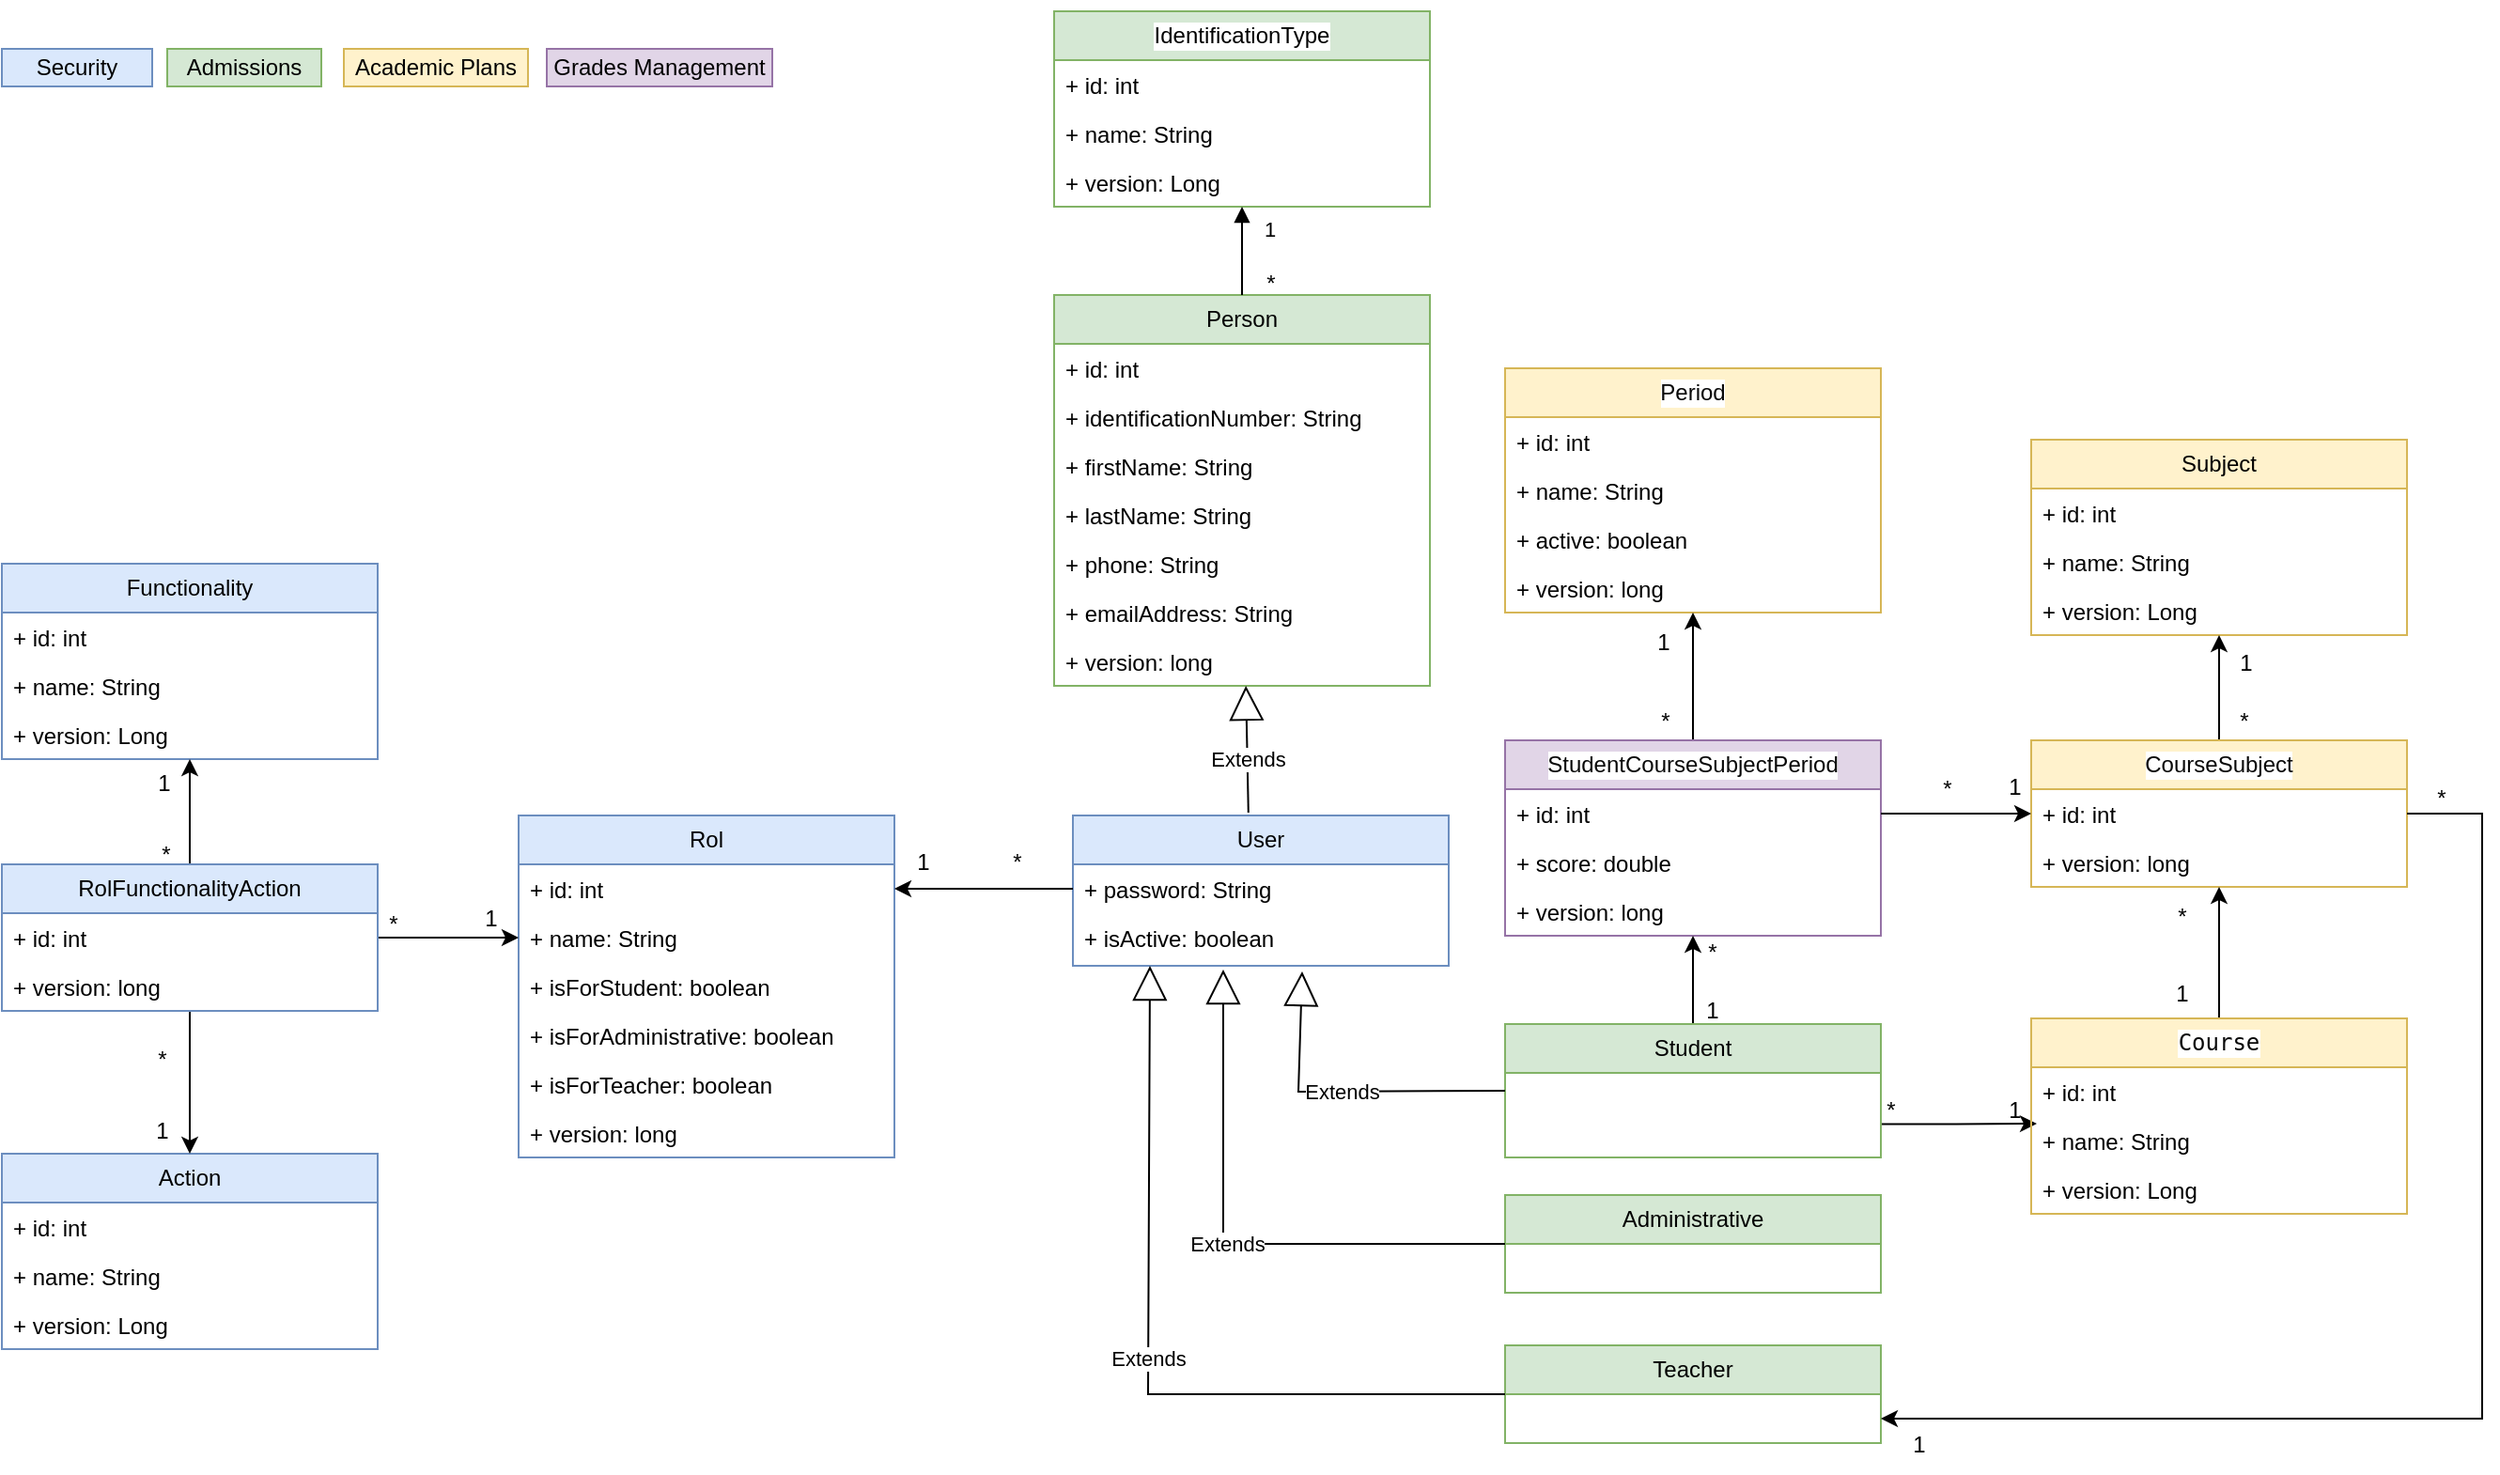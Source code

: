 <mxfile version="22.1.21" type="device">
  <diagram id="sLTHCdsaOEJ2c1KA9FNG" name="Data Model">
    <mxGraphModel dx="1434" dy="738" grid="1" gridSize="10" guides="1" tooltips="1" connect="1" arrows="1" fold="1" page="1" pageScale="1" pageWidth="700" pageHeight="900" math="0" shadow="0">
      <root>
        <mxCell id="0" />
        <mxCell id="1" parent="0" />
        <mxCell id="YlQar044mDQjMCITp4Dw-1" value="&lt;div style=&quot;background-color: rgb(255, 255, 255);&quot;&gt;&lt;pre style=&quot;&quot;&gt;&lt;font style=&quot;&quot; face=&quot;Helvetica&quot;&gt;IdentificationType&lt;/font&gt;&lt;/pre&gt;&lt;/div&gt;" style="swimlane;fontStyle=0;childLayout=stackLayout;horizontal=1;startSize=26;fillColor=#d5e8d4;horizontalStack=0;resizeParent=1;resizeParentMax=0;resizeLast=0;collapsible=1;marginBottom=0;whiteSpace=wrap;html=1;strokeColor=#82b366;" parent="1" vertex="1">
          <mxGeometry x="580" y="20" width="200" height="104" as="geometry" />
        </mxCell>
        <mxCell id="YlQar044mDQjMCITp4Dw-2" value="+ id: int" style="text;strokeColor=none;fillColor=none;align=left;verticalAlign=top;spacingLeft=4;spacingRight=4;overflow=hidden;rotatable=0;points=[[0,0.5],[1,0.5]];portConstraint=eastwest;whiteSpace=wrap;html=1;" parent="YlQar044mDQjMCITp4Dw-1" vertex="1">
          <mxGeometry y="26" width="200" height="26" as="geometry" />
        </mxCell>
        <mxCell id="YlQar044mDQjMCITp4Dw-3" value="+ name: String" style="text;strokeColor=none;fillColor=none;align=left;verticalAlign=top;spacingLeft=4;spacingRight=4;overflow=hidden;rotatable=0;points=[[0,0.5],[1,0.5]];portConstraint=eastwest;whiteSpace=wrap;html=1;" parent="YlQar044mDQjMCITp4Dw-1" vertex="1">
          <mxGeometry y="52" width="200" height="26" as="geometry" />
        </mxCell>
        <mxCell id="BRbcpKfBIHrxR0qWEYk--1" value="+ version: Long" style="text;strokeColor=none;fillColor=none;align=left;verticalAlign=top;spacingLeft=4;spacingRight=4;overflow=hidden;rotatable=0;points=[[0,0.5],[1,0.5]];portConstraint=eastwest;whiteSpace=wrap;html=1;" parent="YlQar044mDQjMCITp4Dw-1" vertex="1">
          <mxGeometry y="78" width="200" height="26" as="geometry" />
        </mxCell>
        <mxCell id="YlQar044mDQjMCITp4Dw-5" value="&lt;div style=&quot;background-color: rgb(255, 255, 255); color: rgb(8, 8, 8);&quot;&gt;&lt;pre style=&quot;&quot;&gt;&lt;font face=&quot;Helvetica&quot;&gt;Period&lt;/font&gt;&lt;/pre&gt;&lt;/div&gt;" style="swimlane;fontStyle=0;childLayout=stackLayout;horizontal=1;startSize=26;fillColor=#fff2cc;horizontalStack=0;resizeParent=1;resizeParentMax=0;resizeLast=0;collapsible=1;marginBottom=0;whiteSpace=wrap;html=1;strokeColor=#d6b656;" parent="1" vertex="1">
          <mxGeometry x="820" y="210" width="200" height="130" as="geometry" />
        </mxCell>
        <mxCell id="YlQar044mDQjMCITp4Dw-6" value="+ id: int" style="text;strokeColor=none;fillColor=none;align=left;verticalAlign=top;spacingLeft=4;spacingRight=4;overflow=hidden;rotatable=0;points=[[0,0.5],[1,0.5]];portConstraint=eastwest;whiteSpace=wrap;html=1;" parent="YlQar044mDQjMCITp4Dw-5" vertex="1">
          <mxGeometry y="26" width="200" height="26" as="geometry" />
        </mxCell>
        <mxCell id="YlQar044mDQjMCITp4Dw-7" value="+ name: String" style="text;strokeColor=none;fillColor=none;align=left;verticalAlign=top;spacingLeft=4;spacingRight=4;overflow=hidden;rotatable=0;points=[[0,0.5],[1,0.5]];portConstraint=eastwest;whiteSpace=wrap;html=1;" parent="YlQar044mDQjMCITp4Dw-5" vertex="1">
          <mxGeometry y="52" width="200" height="26" as="geometry" />
        </mxCell>
        <mxCell id="O8F08g4mZahbJq8cuOAt-3" value="+ active: boolean" style="text;strokeColor=none;fillColor=none;align=left;verticalAlign=top;spacingLeft=4;spacingRight=4;overflow=hidden;rotatable=0;points=[[0,0.5],[1,0.5]];portConstraint=eastwest;whiteSpace=wrap;html=1;" parent="YlQar044mDQjMCITp4Dw-5" vertex="1">
          <mxGeometry y="78" width="200" height="26" as="geometry" />
        </mxCell>
        <mxCell id="BRbcpKfBIHrxR0qWEYk--5" value="+ version: long" style="text;strokeColor=none;fillColor=none;align=left;verticalAlign=top;spacingLeft=4;spacingRight=4;overflow=hidden;rotatable=0;points=[[0,0.5],[1,0.5]];portConstraint=eastwest;whiteSpace=wrap;html=1;" parent="YlQar044mDQjMCITp4Dw-5" vertex="1">
          <mxGeometry y="104" width="200" height="26" as="geometry" />
        </mxCell>
        <mxCell id="YlQar044mDQjMCITp4Dw-13" value="Subject" style="swimlane;fontStyle=0;childLayout=stackLayout;horizontal=1;startSize=26;fillColor=#fff2cc;horizontalStack=0;resizeParent=1;resizeParentMax=0;resizeLast=0;collapsible=1;marginBottom=0;whiteSpace=wrap;html=1;strokeColor=#d6b656;" parent="1" vertex="1">
          <mxGeometry x="1100" y="248" width="200" height="104" as="geometry" />
        </mxCell>
        <mxCell id="YlQar044mDQjMCITp4Dw-14" value="+ id: int" style="text;strokeColor=none;fillColor=none;align=left;verticalAlign=top;spacingLeft=4;spacingRight=4;overflow=hidden;rotatable=0;points=[[0,0.5],[1,0.5]];portConstraint=eastwest;whiteSpace=wrap;html=1;" parent="YlQar044mDQjMCITp4Dw-13" vertex="1">
          <mxGeometry y="26" width="200" height="26" as="geometry" />
        </mxCell>
        <mxCell id="BRbcpKfBIHrxR0qWEYk--7" value="+ name: String" style="text;strokeColor=none;fillColor=none;align=left;verticalAlign=top;spacingLeft=4;spacingRight=4;overflow=hidden;rotatable=0;points=[[0,0.5],[1,0.5]];portConstraint=eastwest;whiteSpace=wrap;html=1;" parent="YlQar044mDQjMCITp4Dw-13" vertex="1">
          <mxGeometry y="52" width="200" height="26" as="geometry" />
        </mxCell>
        <mxCell id="YlQar044mDQjMCITp4Dw-15" value="+ version: Long" style="text;strokeColor=none;fillColor=none;align=left;verticalAlign=top;spacingLeft=4;spacingRight=4;overflow=hidden;rotatable=0;points=[[0,0.5],[1,0.5]];portConstraint=eastwest;whiteSpace=wrap;html=1;" parent="YlQar044mDQjMCITp4Dw-13" vertex="1">
          <mxGeometry y="78" width="200" height="26" as="geometry" />
        </mxCell>
        <mxCell id="JfMpCW4KjyTHCf6_Akt_-65" style="edgeStyle=orthogonalEdgeStyle;rounded=0;orthogonalLoop=1;jettySize=auto;html=1;entryX=0.5;entryY=1;entryDx=0;entryDy=0;entryPerimeter=0;" parent="1" source="YlQar044mDQjMCITp4Dw-24" target="YlQar044mDQjMCITp4Dw-15" edge="1">
          <mxGeometry relative="1" as="geometry" />
        </mxCell>
        <mxCell id="YlQar044mDQjMCITp4Dw-24" value="&lt;div style=&quot;background-color: rgb(255, 255, 255); color: rgb(8, 8, 8);&quot;&gt;&lt;pre style=&quot;&quot;&gt;&lt;font face=&quot;Helvetica&quot;&gt;CourseSubject&lt;/font&gt;&lt;/pre&gt;&lt;/div&gt;" style="swimlane;fontStyle=0;childLayout=stackLayout;horizontal=1;startSize=26;fillColor=#fff2cc;horizontalStack=0;resizeParent=1;resizeParentMax=0;resizeLast=0;collapsible=1;marginBottom=0;whiteSpace=wrap;html=1;strokeColor=#d6b656;" parent="1" vertex="1">
          <mxGeometry x="1100" y="408" width="200" height="78" as="geometry" />
        </mxCell>
        <mxCell id="YlQar044mDQjMCITp4Dw-25" value="+ id: int" style="text;strokeColor=none;fillColor=none;align=left;verticalAlign=top;spacingLeft=4;spacingRight=4;overflow=hidden;rotatable=0;points=[[0,0.5],[1,0.5]];portConstraint=eastwest;whiteSpace=wrap;html=1;" parent="YlQar044mDQjMCITp4Dw-24" vertex="1">
          <mxGeometry y="26" width="200" height="26" as="geometry" />
        </mxCell>
        <mxCell id="BRbcpKfBIHrxR0qWEYk--9" value="+ version: long" style="text;strokeColor=none;fillColor=none;align=left;verticalAlign=top;spacingLeft=4;spacingRight=4;overflow=hidden;rotatable=0;points=[[0,0.5],[1,0.5]];portConstraint=eastwest;whiteSpace=wrap;html=1;" parent="YlQar044mDQjMCITp4Dw-24" vertex="1">
          <mxGeometry y="52" width="200" height="26" as="geometry" />
        </mxCell>
        <mxCell id="O8F08g4mZahbJq8cuOAt-5" style="edgeStyle=orthogonalEdgeStyle;rounded=0;orthogonalLoop=1;jettySize=auto;html=1;" parent="1" source="YlQar044mDQjMCITp4Dw-32" target="YlQar044mDQjMCITp4Dw-5" edge="1">
          <mxGeometry relative="1" as="geometry">
            <mxPoint x="920" y="360" as="targetPoint" />
          </mxGeometry>
        </mxCell>
        <mxCell id="YlQar044mDQjMCITp4Dw-32" value="&lt;div style=&quot;background-color: rgb(255, 255, 255); color: rgb(8, 8, 8);&quot;&gt;&lt;pre style=&quot;&quot;&gt;&lt;span style=&quot;white-space: normal;&quot;&gt;&lt;font face=&quot;Helvetica&quot;&gt;StudentCourseSubjectPeriod&lt;/font&gt;&lt;/span&gt;&lt;font face=&quot;JetBrains Mono, monospace&quot;&gt;&lt;br&gt;&lt;/font&gt;&lt;/pre&gt;&lt;/div&gt;" style="swimlane;fontStyle=0;childLayout=stackLayout;horizontal=1;startSize=26;fillColor=#e1d5e7;horizontalStack=0;resizeParent=1;resizeParentMax=0;resizeLast=0;collapsible=1;marginBottom=0;whiteSpace=wrap;html=1;strokeColor=#9673a6;" parent="1" vertex="1">
          <mxGeometry x="820" y="408" width="200" height="104" as="geometry" />
        </mxCell>
        <mxCell id="YlQar044mDQjMCITp4Dw-33" value="+ id: int" style="text;strokeColor=none;fillColor=none;align=left;verticalAlign=top;spacingLeft=4;spacingRight=4;overflow=hidden;rotatable=0;points=[[0,0.5],[1,0.5]];portConstraint=eastwest;whiteSpace=wrap;html=1;" parent="YlQar044mDQjMCITp4Dw-32" vertex="1">
          <mxGeometry y="26" width="200" height="26" as="geometry" />
        </mxCell>
        <mxCell id="YlQar044mDQjMCITp4Dw-34" value="+ score: double" style="text;strokeColor=none;fillColor=none;align=left;verticalAlign=top;spacingLeft=4;spacingRight=4;overflow=hidden;rotatable=0;points=[[0,0.5],[1,0.5]];portConstraint=eastwest;whiteSpace=wrap;html=1;" parent="YlQar044mDQjMCITp4Dw-32" vertex="1">
          <mxGeometry y="52" width="200" height="26" as="geometry" />
        </mxCell>
        <mxCell id="BRbcpKfBIHrxR0qWEYk--10" value="+ version: long" style="text;strokeColor=none;fillColor=none;align=left;verticalAlign=top;spacingLeft=4;spacingRight=4;overflow=hidden;rotatable=0;points=[[0,0.5],[1,0.5]];portConstraint=eastwest;whiteSpace=wrap;html=1;" parent="YlQar044mDQjMCITp4Dw-32" vertex="1">
          <mxGeometry y="78" width="200" height="26" as="geometry" />
        </mxCell>
        <mxCell id="kLuU9TrqzZ9ClX0n5IkQ-1" value="Person" style="swimlane;fontStyle=0;childLayout=stackLayout;horizontal=1;startSize=26;fillColor=#d5e8d4;horizontalStack=0;resizeParent=1;resizeParentMax=0;resizeLast=0;collapsible=1;marginBottom=0;whiteSpace=wrap;html=1;strokeColor=#82b366;" parent="1" vertex="1">
          <mxGeometry x="580" y="171" width="200" height="208" as="geometry" />
        </mxCell>
        <mxCell id="kLuU9TrqzZ9ClX0n5IkQ-2" value="+ id: int" style="text;strokeColor=none;fillColor=none;align=left;verticalAlign=top;spacingLeft=4;spacingRight=4;overflow=hidden;rotatable=0;points=[[0,0.5],[1,0.5]];portConstraint=eastwest;whiteSpace=wrap;html=1;" parent="kLuU9TrqzZ9ClX0n5IkQ-1" vertex="1">
          <mxGeometry y="26" width="200" height="26" as="geometry" />
        </mxCell>
        <mxCell id="kLuU9TrqzZ9ClX0n5IkQ-3" value="+&amp;nbsp;identificationNumber: String" style="text;strokeColor=none;fillColor=none;align=left;verticalAlign=top;spacingLeft=4;spacingRight=4;overflow=hidden;rotatable=0;points=[[0,0.5],[1,0.5]];portConstraint=eastwest;whiteSpace=wrap;html=1;" parent="kLuU9TrqzZ9ClX0n5IkQ-1" vertex="1">
          <mxGeometry y="52" width="200" height="26" as="geometry" />
        </mxCell>
        <mxCell id="kLuU9TrqzZ9ClX0n5IkQ-4" value="+&amp;nbsp;firstName: String" style="text;strokeColor=none;fillColor=none;align=left;verticalAlign=top;spacingLeft=4;spacingRight=4;overflow=hidden;rotatable=0;points=[[0,0.5],[1,0.5]];portConstraint=eastwest;whiteSpace=wrap;html=1;" parent="kLuU9TrqzZ9ClX0n5IkQ-1" vertex="1">
          <mxGeometry y="78" width="200" height="26" as="geometry" />
        </mxCell>
        <mxCell id="JfMpCW4KjyTHCf6_Akt_-1" value="+&amp;nbsp;lastName: String" style="text;strokeColor=none;fillColor=none;align=left;verticalAlign=top;spacingLeft=4;spacingRight=4;overflow=hidden;rotatable=0;points=[[0,0.5],[1,0.5]];portConstraint=eastwest;whiteSpace=wrap;html=1;" parent="kLuU9TrqzZ9ClX0n5IkQ-1" vertex="1">
          <mxGeometry y="104" width="200" height="26" as="geometry" />
        </mxCell>
        <mxCell id="JfMpCW4KjyTHCf6_Akt_-2" value="+&amp;nbsp;phone: String" style="text;strokeColor=none;fillColor=none;align=left;verticalAlign=top;spacingLeft=4;spacingRight=4;overflow=hidden;rotatable=0;points=[[0,0.5],[1,0.5]];portConstraint=eastwest;whiteSpace=wrap;html=1;" parent="kLuU9TrqzZ9ClX0n5IkQ-1" vertex="1">
          <mxGeometry y="130" width="200" height="26" as="geometry" />
        </mxCell>
        <mxCell id="BRbcpKfBIHrxR0qWEYk--3" value="+&amp;nbsp;emailAddress: String" style="text;strokeColor=none;fillColor=none;align=left;verticalAlign=top;spacingLeft=4;spacingRight=4;overflow=hidden;rotatable=0;points=[[0,0.5],[1,0.5]];portConstraint=eastwest;whiteSpace=wrap;html=1;" parent="kLuU9TrqzZ9ClX0n5IkQ-1" vertex="1">
          <mxGeometry y="156" width="200" height="26" as="geometry" />
        </mxCell>
        <mxCell id="JfMpCW4KjyTHCf6_Akt_-3" value="+&amp;nbsp;version: long" style="text;strokeColor=none;fillColor=none;align=left;verticalAlign=top;spacingLeft=4;spacingRight=4;overflow=hidden;rotatable=0;points=[[0,0.5],[1,0.5]];portConstraint=eastwest;whiteSpace=wrap;html=1;" parent="kLuU9TrqzZ9ClX0n5IkQ-1" vertex="1">
          <mxGeometry y="182" width="200" height="26" as="geometry" />
        </mxCell>
        <mxCell id="JfMpCW4KjyTHCf6_Akt_-7" value="User" style="swimlane;fontStyle=0;childLayout=stackLayout;horizontal=1;startSize=26;fillColor=#dae8fc;horizontalStack=0;resizeParent=1;resizeParentMax=0;resizeLast=0;collapsible=1;marginBottom=0;whiteSpace=wrap;html=1;strokeColor=#6c8ebf;" parent="1" vertex="1">
          <mxGeometry x="590" y="448" width="200" height="80" as="geometry" />
        </mxCell>
        <mxCell id="JfMpCW4KjyTHCf6_Akt_-8" value="+ password: String" style="text;strokeColor=none;fillColor=none;align=left;verticalAlign=top;spacingLeft=4;spacingRight=4;overflow=hidden;rotatable=0;points=[[0,0.5],[1,0.5]];portConstraint=eastwest;whiteSpace=wrap;html=1;" parent="JfMpCW4KjyTHCf6_Akt_-7" vertex="1">
          <mxGeometry y="26" width="200" height="26" as="geometry" />
        </mxCell>
        <mxCell id="JfMpCW4KjyTHCf6_Akt_-9" value="+ isActive: boolean" style="text;strokeColor=none;fillColor=none;align=left;verticalAlign=top;spacingLeft=4;spacingRight=4;overflow=hidden;rotatable=0;points=[[0,0.5],[1,0.5]];portConstraint=eastwest;whiteSpace=wrap;html=1;" parent="JfMpCW4KjyTHCf6_Akt_-7" vertex="1">
          <mxGeometry y="52" width="200" height="28" as="geometry" />
        </mxCell>
        <mxCell id="JfMpCW4KjyTHCf6_Akt_-12" value="Extends" style="endArrow=block;endSize=16;endFill=0;html=1;rounded=0;exitX=0.467;exitY=-0.019;exitDx=0;exitDy=0;exitPerimeter=0;" parent="1" source="JfMpCW4KjyTHCf6_Akt_-7" target="kLuU9TrqzZ9ClX0n5IkQ-1" edge="1">
          <mxGeometry x="-0.164" width="160" relative="1" as="geometry">
            <mxPoint x="540" y="422" as="sourcePoint" />
            <mxPoint x="673" y="390" as="targetPoint" />
            <mxPoint as="offset" />
          </mxGeometry>
        </mxCell>
        <mxCell id="JfMpCW4KjyTHCf6_Akt_-17" value="" style="endArrow=block;endFill=1;html=1;edgeStyle=orthogonalEdgeStyle;align=left;verticalAlign=top;rounded=0;strokeColor=default;fixDash=0;editable=1;movable=1;resizable=1;rotatable=1;deletable=1;locked=0;connectable=1;bendable=0;exitX=0.5;exitY=0;exitDx=0;exitDy=0;" parent="1" source="kLuU9TrqzZ9ClX0n5IkQ-1" target="YlQar044mDQjMCITp4Dw-1" edge="1">
          <mxGeometry x="0.247" relative="1" as="geometry">
            <mxPoint x="620" y="156.5" as="sourcePoint" />
            <mxPoint x="650" y="150" as="targetPoint" />
            <Array as="points" />
            <mxPoint as="offset" />
          </mxGeometry>
        </mxCell>
        <mxCell id="JfMpCW4KjyTHCf6_Akt_-18" value="1" style="edgeLabel;resizable=0;html=1;align=left;verticalAlign=bottom;" parent="JfMpCW4KjyTHCf6_Akt_-17" connectable="0" vertex="1">
          <mxGeometry x="-1" relative="1" as="geometry">
            <mxPoint x="10" y="-27" as="offset" />
          </mxGeometry>
        </mxCell>
        <mxCell id="JfMpCW4KjyTHCf6_Akt_-21" value="*" style="text;html=1;align=center;verticalAlign=middle;resizable=0;points=[];autosize=1;strokeColor=none;fillColor=none;" parent="1" vertex="1">
          <mxGeometry x="680" y="150" width="30" height="30" as="geometry" />
        </mxCell>
        <mxCell id="JfMpCW4KjyTHCf6_Akt_-47" style="edgeStyle=orthogonalEdgeStyle;rounded=0;orthogonalLoop=1;jettySize=auto;html=1;" parent="1" source="JfMpCW4KjyTHCf6_Akt_-22" target="YlQar044mDQjMCITp4Dw-32" edge="1">
          <mxGeometry relative="1" as="geometry">
            <Array as="points" />
            <mxPoint x="911" y="530" as="targetPoint" />
          </mxGeometry>
        </mxCell>
        <mxCell id="JfMpCW4KjyTHCf6_Akt_-53" style="edgeStyle=orthogonalEdgeStyle;rounded=0;orthogonalLoop=1;jettySize=auto;html=1;exitX=1;exitY=0.75;exitDx=0;exitDy=0;entryX=0.015;entryY=0.154;entryDx=0;entryDy=0;entryPerimeter=0;" parent="1" source="JfMpCW4KjyTHCf6_Akt_-22" target="YlQar044mDQjMCITp4Dw-11" edge="1">
          <mxGeometry relative="1" as="geometry" />
        </mxCell>
        <mxCell id="JfMpCW4KjyTHCf6_Akt_-22" value="Student" style="swimlane;fontStyle=0;childLayout=stackLayout;horizontal=1;startSize=26;fillColor=#d5e8d4;horizontalStack=0;resizeParent=1;resizeParentMax=0;resizeLast=0;collapsible=1;marginBottom=0;whiteSpace=wrap;html=1;strokeColor=#82b366;" parent="1" vertex="1">
          <mxGeometry x="820" y="559" width="200" height="71" as="geometry" />
        </mxCell>
        <mxCell id="JfMpCW4KjyTHCf6_Akt_-26" value="Administrative" style="swimlane;fontStyle=0;childLayout=stackLayout;horizontal=1;startSize=26;fillColor=#d5e8d4;horizontalStack=0;resizeParent=1;resizeParentMax=0;resizeLast=0;collapsible=1;marginBottom=0;whiteSpace=wrap;html=1;strokeColor=#82b366;" parent="1" vertex="1">
          <mxGeometry x="820" y="650" width="200" height="52" as="geometry" />
        </mxCell>
        <mxCell id="JfMpCW4KjyTHCf6_Akt_-31" value="Teacher" style="swimlane;fontStyle=0;childLayout=stackLayout;horizontal=1;startSize=26;fillColor=#d5e8d4;horizontalStack=0;resizeParent=1;resizeParentMax=0;resizeLast=0;collapsible=1;marginBottom=0;whiteSpace=wrap;html=1;strokeColor=#82b366;" parent="1" vertex="1">
          <mxGeometry x="820" y="730" width="200" height="52" as="geometry" />
        </mxCell>
        <mxCell id="JfMpCW4KjyTHCf6_Akt_-35" value="Extends" style="endArrow=block;endSize=16;endFill=0;html=1;rounded=0;entryX=0.205;entryY=1;entryDx=0;entryDy=0;entryPerimeter=0;exitX=0;exitY=0.5;exitDx=0;exitDy=0;" parent="1" source="JfMpCW4KjyTHCf6_Akt_-31" target="JfMpCW4KjyTHCf6_Akt_-9" edge="1">
          <mxGeometry width="160" relative="1" as="geometry">
            <mxPoint x="590" y="675.5" as="sourcePoint" />
            <mxPoint x="750" y="675.5" as="targetPoint" />
            <Array as="points">
              <mxPoint x="630" y="756" />
            </Array>
          </mxGeometry>
        </mxCell>
        <mxCell id="JfMpCW4KjyTHCf6_Akt_-40" value="Extends" style="endArrow=block;endSize=16;endFill=0;html=1;rounded=0;entryX=0.4;entryY=1.071;entryDx=0;entryDy=0;entryPerimeter=0;exitX=0;exitY=0.5;exitDx=0;exitDy=0;" parent="1" source="JfMpCW4KjyTHCf6_Akt_-26" target="JfMpCW4KjyTHCf6_Akt_-9" edge="1">
          <mxGeometry width="160" relative="1" as="geometry">
            <mxPoint x="520" y="595" as="sourcePoint" />
            <mxPoint x="680" y="595" as="targetPoint" />
            <Array as="points">
              <mxPoint x="670" y="676" />
            </Array>
          </mxGeometry>
        </mxCell>
        <mxCell id="JfMpCW4KjyTHCf6_Akt_-41" value="Extends" style="endArrow=block;endSize=16;endFill=0;html=1;rounded=0;entryX=0.61;entryY=1.107;entryDx=0;entryDy=0;entryPerimeter=0;exitX=0;exitY=0.5;exitDx=0;exitDy=0;" parent="1" source="JfMpCW4KjyTHCf6_Akt_-22" target="JfMpCW4KjyTHCf6_Akt_-9" edge="1">
          <mxGeometry width="160" relative="1" as="geometry">
            <mxPoint x="570" y="580" as="sourcePoint" />
            <mxPoint x="730" y="580" as="targetPoint" />
            <Array as="points">
              <mxPoint x="710" y="595" />
            </Array>
          </mxGeometry>
        </mxCell>
        <mxCell id="JfMpCW4KjyTHCf6_Akt_-54" style="edgeStyle=orthogonalEdgeStyle;rounded=0;orthogonalLoop=1;jettySize=auto;html=1;" parent="1" source="YlQar044mDQjMCITp4Dw-9" target="YlQar044mDQjMCITp4Dw-24" edge="1">
          <mxGeometry relative="1" as="geometry">
            <mxPoint x="1200" y="490" as="targetPoint" />
          </mxGeometry>
        </mxCell>
        <mxCell id="YlQar044mDQjMCITp4Dw-9" value="&lt;div style=&quot;background-color:#ffffff;color:#080808;font-family:&#39;JetBrains Mono&#39;,monospace;font-size:9,8pt;&quot;&gt;&lt;pre&gt;Course&lt;/pre&gt;&lt;/div&gt;" style="swimlane;fontStyle=0;childLayout=stackLayout;horizontal=1;startSize=26;fillColor=#fff2cc;horizontalStack=0;resizeParent=1;resizeParentMax=0;resizeLast=0;collapsible=1;marginBottom=0;whiteSpace=wrap;html=1;strokeColor=#d6b656;" parent="1" vertex="1">
          <mxGeometry x="1100" y="556" width="200" height="104" as="geometry" />
        </mxCell>
        <mxCell id="YlQar044mDQjMCITp4Dw-10" value="+ id: int" style="text;strokeColor=none;fillColor=none;align=left;verticalAlign=top;spacingLeft=4;spacingRight=4;overflow=hidden;rotatable=0;points=[[0,0.5],[1,0.5]];portConstraint=eastwest;whiteSpace=wrap;html=1;" parent="YlQar044mDQjMCITp4Dw-9" vertex="1">
          <mxGeometry y="26" width="200" height="26" as="geometry" />
        </mxCell>
        <mxCell id="YlQar044mDQjMCITp4Dw-11" value="+ name: String" style="text;strokeColor=none;fillColor=none;align=left;verticalAlign=top;spacingLeft=4;spacingRight=4;overflow=hidden;rotatable=0;points=[[0,0.5],[1,0.5]];portConstraint=eastwest;whiteSpace=wrap;html=1;" parent="YlQar044mDQjMCITp4Dw-9" vertex="1">
          <mxGeometry y="52" width="200" height="26" as="geometry" />
        </mxCell>
        <mxCell id="BRbcpKfBIHrxR0qWEYk--8" value="+ version: Long" style="text;strokeColor=none;fillColor=none;align=left;verticalAlign=top;spacingLeft=4;spacingRight=4;overflow=hidden;rotatable=0;points=[[0,0.5],[1,0.5]];portConstraint=eastwest;whiteSpace=wrap;html=1;" parent="YlQar044mDQjMCITp4Dw-9" vertex="1">
          <mxGeometry y="78" width="200" height="26" as="geometry" />
        </mxCell>
        <mxCell id="JfMpCW4KjyTHCf6_Akt_-48" value="1" style="text;html=1;align=center;verticalAlign=middle;resizable=0;points=[];autosize=1;strokeColor=none;fillColor=none;" parent="1" vertex="1">
          <mxGeometry x="915" y="537" width="30" height="30" as="geometry" />
        </mxCell>
        <mxCell id="JfMpCW4KjyTHCf6_Akt_-49" value="*" style="text;html=1;align=center;verticalAlign=middle;resizable=0;points=[];autosize=1;strokeColor=none;fillColor=none;" parent="1" vertex="1">
          <mxGeometry x="915" y="506" width="30" height="30" as="geometry" />
        </mxCell>
        <mxCell id="JfMpCW4KjyTHCf6_Akt_-51" value="1" style="text;html=1;align=center;verticalAlign=middle;resizable=0;points=[];autosize=1;strokeColor=none;fillColor=none;" parent="1" vertex="1">
          <mxGeometry x="1076" y="590" width="30" height="30" as="geometry" />
        </mxCell>
        <mxCell id="JfMpCW4KjyTHCf6_Akt_-52" value="*" style="text;html=1;align=center;verticalAlign=middle;resizable=0;points=[];autosize=1;strokeColor=none;fillColor=none;" parent="1" vertex="1">
          <mxGeometry x="1010" y="590" width="30" height="30" as="geometry" />
        </mxCell>
        <mxCell id="JfMpCW4KjyTHCf6_Akt_-55" value="1" style="text;html=1;align=center;verticalAlign=middle;resizable=0;points=[];autosize=1;strokeColor=none;fillColor=none;" parent="1" vertex="1">
          <mxGeometry x="1165" y="528" width="30" height="30" as="geometry" />
        </mxCell>
        <mxCell id="JfMpCW4KjyTHCf6_Akt_-56" value="*" style="text;html=1;align=center;verticalAlign=middle;resizable=0;points=[];autosize=1;strokeColor=none;fillColor=none;" parent="1" vertex="1">
          <mxGeometry x="1165" y="487" width="30" height="30" as="geometry" />
        </mxCell>
        <mxCell id="JfMpCW4KjyTHCf6_Akt_-58" value="1" style="text;html=1;align=center;verticalAlign=middle;resizable=0;points=[];autosize=1;strokeColor=none;fillColor=none;" parent="1" vertex="1">
          <mxGeometry x="1076" y="418" width="30" height="30" as="geometry" />
        </mxCell>
        <mxCell id="JfMpCW4KjyTHCf6_Akt_-59" value="*" style="text;html=1;align=center;verticalAlign=middle;resizable=0;points=[];autosize=1;strokeColor=none;fillColor=none;" parent="1" vertex="1">
          <mxGeometry x="1040" y="419" width="30" height="30" as="geometry" />
        </mxCell>
        <mxCell id="JfMpCW4KjyTHCf6_Akt_-60" style="edgeStyle=orthogonalEdgeStyle;rounded=0;orthogonalLoop=1;jettySize=auto;html=1;entryX=0;entryY=0.5;entryDx=0;entryDy=0;" parent="1" source="YlQar044mDQjMCITp4Dw-33" target="YlQar044mDQjMCITp4Dw-25" edge="1">
          <mxGeometry relative="1" as="geometry" />
        </mxCell>
        <mxCell id="JfMpCW4KjyTHCf6_Akt_-63" value="*" style="text;html=1;align=center;verticalAlign=middle;resizable=0;points=[];autosize=1;strokeColor=none;fillColor=none;" parent="1" vertex="1">
          <mxGeometry x="890" y="383" width="30" height="30" as="geometry" />
        </mxCell>
        <mxCell id="JfMpCW4KjyTHCf6_Akt_-64" value="1" style="text;html=1;align=center;verticalAlign=middle;resizable=0;points=[];autosize=1;strokeColor=none;fillColor=none;" parent="1" vertex="1">
          <mxGeometry x="889" y="341" width="30" height="30" as="geometry" />
        </mxCell>
        <mxCell id="JfMpCW4KjyTHCf6_Akt_-67" value="*" style="text;html=1;align=center;verticalAlign=middle;resizable=0;points=[];autosize=1;strokeColor=none;fillColor=none;" parent="1" vertex="1">
          <mxGeometry x="1198" y="383" width="30" height="30" as="geometry" />
        </mxCell>
        <mxCell id="JfMpCW4KjyTHCf6_Akt_-68" value="1" style="text;html=1;align=center;verticalAlign=middle;resizable=0;points=[];autosize=1;strokeColor=none;fillColor=none;" parent="1" vertex="1">
          <mxGeometry x="1199" y="352" width="30" height="30" as="geometry" />
        </mxCell>
        <mxCell id="JfMpCW4KjyTHCf6_Akt_-71" style="edgeStyle=orthogonalEdgeStyle;rounded=0;orthogonalLoop=1;jettySize=auto;html=1;entryX=1;entryY=0.75;entryDx=0;entryDy=0;" parent="1" source="YlQar044mDQjMCITp4Dw-25" target="JfMpCW4KjyTHCf6_Akt_-31" edge="1">
          <mxGeometry relative="1" as="geometry">
            <Array as="points">
              <mxPoint x="1340" y="447" />
              <mxPoint x="1340" y="769" />
            </Array>
          </mxGeometry>
        </mxCell>
        <mxCell id="JfMpCW4KjyTHCf6_Akt_-72" value="1" style="text;html=1;align=center;verticalAlign=middle;resizable=0;points=[];autosize=1;strokeColor=none;fillColor=none;" parent="1" vertex="1">
          <mxGeometry x="1025" y="768" width="30" height="30" as="geometry" />
        </mxCell>
        <mxCell id="JfMpCW4KjyTHCf6_Akt_-73" value="*" style="text;html=1;align=center;verticalAlign=middle;resizable=0;points=[];autosize=1;strokeColor=none;fillColor=none;" parent="1" vertex="1">
          <mxGeometry x="1303" y="424" width="30" height="30" as="geometry" />
        </mxCell>
        <mxCell id="yxcPgT3aG5fwcR_bb0vE-1" value="Rol" style="swimlane;fontStyle=0;childLayout=stackLayout;horizontal=1;startSize=26;fillColor=#dae8fc;horizontalStack=0;resizeParent=1;resizeParentMax=0;resizeLast=0;collapsible=1;marginBottom=0;whiteSpace=wrap;html=1;strokeColor=#6c8ebf;" parent="1" vertex="1">
          <mxGeometry x="295" y="448" width="200" height="182" as="geometry" />
        </mxCell>
        <mxCell id="yxcPgT3aG5fwcR_bb0vE-2" value="+ id: int" style="text;strokeColor=none;fillColor=none;align=left;verticalAlign=top;spacingLeft=4;spacingRight=4;overflow=hidden;rotatable=0;points=[[0,0.5],[1,0.5]];portConstraint=eastwest;whiteSpace=wrap;html=1;" parent="yxcPgT3aG5fwcR_bb0vE-1" vertex="1">
          <mxGeometry y="26" width="200" height="26" as="geometry" />
        </mxCell>
        <mxCell id="yxcPgT3aG5fwcR_bb0vE-3" value="+ name: String" style="text;strokeColor=none;fillColor=none;align=left;verticalAlign=top;spacingLeft=4;spacingRight=4;overflow=hidden;rotatable=0;points=[[0,0.5],[1,0.5]];portConstraint=eastwest;whiteSpace=wrap;html=1;" parent="yxcPgT3aG5fwcR_bb0vE-1" vertex="1">
          <mxGeometry y="52" width="200" height="26" as="geometry" />
        </mxCell>
        <mxCell id="yxcPgT3aG5fwcR_bb0vE-34" value="+ isForStudent: boolean" style="text;strokeColor=none;fillColor=none;align=left;verticalAlign=top;spacingLeft=4;spacingRight=4;overflow=hidden;rotatable=0;points=[[0,0.5],[1,0.5]];portConstraint=eastwest;whiteSpace=wrap;html=1;" parent="yxcPgT3aG5fwcR_bb0vE-1" vertex="1">
          <mxGeometry y="78" width="200" height="26" as="geometry" />
        </mxCell>
        <mxCell id="yxcPgT3aG5fwcR_bb0vE-35" value="+ isForAdministrative: boolean" style="text;strokeColor=none;fillColor=none;align=left;verticalAlign=top;spacingLeft=4;spacingRight=4;overflow=hidden;rotatable=0;points=[[0,0.5],[1,0.5]];portConstraint=eastwest;whiteSpace=wrap;html=1;" parent="yxcPgT3aG5fwcR_bb0vE-1" vertex="1">
          <mxGeometry y="104" width="200" height="26" as="geometry" />
        </mxCell>
        <mxCell id="yxcPgT3aG5fwcR_bb0vE-36" value="+ isForTeacher: boolean" style="text;strokeColor=none;fillColor=none;align=left;verticalAlign=top;spacingLeft=4;spacingRight=4;overflow=hidden;rotatable=0;points=[[0,0.5],[1,0.5]];portConstraint=eastwest;whiteSpace=wrap;html=1;" parent="yxcPgT3aG5fwcR_bb0vE-1" vertex="1">
          <mxGeometry y="130" width="200" height="26" as="geometry" />
        </mxCell>
        <mxCell id="BRbcpKfBIHrxR0qWEYk--13" value="+ version: long" style="text;strokeColor=none;fillColor=none;align=left;verticalAlign=top;spacingLeft=4;spacingRight=4;overflow=hidden;rotatable=0;points=[[0,0.5],[1,0.5]];portConstraint=eastwest;whiteSpace=wrap;html=1;" parent="yxcPgT3aG5fwcR_bb0vE-1" vertex="1">
          <mxGeometry y="156" width="200" height="26" as="geometry" />
        </mxCell>
        <mxCell id="yxcPgT3aG5fwcR_bb0vE-5" value="Functionality" style="swimlane;fontStyle=0;childLayout=stackLayout;horizontal=1;startSize=26;fillColor=#dae8fc;horizontalStack=0;resizeParent=1;resizeParentMax=0;resizeLast=0;collapsible=1;marginBottom=0;whiteSpace=wrap;html=1;strokeColor=#6c8ebf;" parent="1" vertex="1">
          <mxGeometry x="20" y="314" width="200" height="104" as="geometry" />
        </mxCell>
        <mxCell id="yxcPgT3aG5fwcR_bb0vE-6" value="+ id: int" style="text;strokeColor=none;fillColor=none;align=left;verticalAlign=top;spacingLeft=4;spacingRight=4;overflow=hidden;rotatable=0;points=[[0,0.5],[1,0.5]];portConstraint=eastwest;whiteSpace=wrap;html=1;" parent="yxcPgT3aG5fwcR_bb0vE-5" vertex="1">
          <mxGeometry y="26" width="200" height="26" as="geometry" />
        </mxCell>
        <mxCell id="yxcPgT3aG5fwcR_bb0vE-7" value="+ name: String" style="text;strokeColor=none;fillColor=none;align=left;verticalAlign=top;spacingLeft=4;spacingRight=4;overflow=hidden;rotatable=0;points=[[0,0.5],[1,0.5]];portConstraint=eastwest;whiteSpace=wrap;html=1;" parent="yxcPgT3aG5fwcR_bb0vE-5" vertex="1">
          <mxGeometry y="52" width="200" height="26" as="geometry" />
        </mxCell>
        <mxCell id="BRbcpKfBIHrxR0qWEYk--11" value="+ version: Long" style="text;strokeColor=none;fillColor=none;align=left;verticalAlign=top;spacingLeft=4;spacingRight=4;overflow=hidden;rotatable=0;points=[[0,0.5],[1,0.5]];portConstraint=eastwest;whiteSpace=wrap;html=1;" parent="yxcPgT3aG5fwcR_bb0vE-5" vertex="1">
          <mxGeometry y="78" width="200" height="26" as="geometry" />
        </mxCell>
        <mxCell id="yxcPgT3aG5fwcR_bb0vE-9" value="Action" style="swimlane;fontStyle=0;childLayout=stackLayout;horizontal=1;startSize=26;fillColor=#dae8fc;horizontalStack=0;resizeParent=1;resizeParentMax=0;resizeLast=0;collapsible=1;marginBottom=0;whiteSpace=wrap;html=1;strokeColor=#6c8ebf;" parent="1" vertex="1">
          <mxGeometry x="20" y="628" width="200" height="104" as="geometry" />
        </mxCell>
        <mxCell id="yxcPgT3aG5fwcR_bb0vE-10" value="+ id: int" style="text;strokeColor=none;fillColor=none;align=left;verticalAlign=top;spacingLeft=4;spacingRight=4;overflow=hidden;rotatable=0;points=[[0,0.5],[1,0.5]];portConstraint=eastwest;whiteSpace=wrap;html=1;" parent="yxcPgT3aG5fwcR_bb0vE-9" vertex="1">
          <mxGeometry y="26" width="200" height="26" as="geometry" />
        </mxCell>
        <mxCell id="yxcPgT3aG5fwcR_bb0vE-11" value="+ name: String" style="text;strokeColor=none;fillColor=none;align=left;verticalAlign=top;spacingLeft=4;spacingRight=4;overflow=hidden;rotatable=0;points=[[0,0.5],[1,0.5]];portConstraint=eastwest;whiteSpace=wrap;html=1;" parent="yxcPgT3aG5fwcR_bb0vE-9" vertex="1">
          <mxGeometry y="52" width="200" height="26" as="geometry" />
        </mxCell>
        <mxCell id="BRbcpKfBIHrxR0qWEYk--12" value="+ version: Long" style="text;strokeColor=none;fillColor=none;align=left;verticalAlign=top;spacingLeft=4;spacingRight=4;overflow=hidden;rotatable=0;points=[[0,0.5],[1,0.5]];portConstraint=eastwest;whiteSpace=wrap;html=1;" parent="yxcPgT3aG5fwcR_bb0vE-9" vertex="1">
          <mxGeometry y="78" width="200" height="26" as="geometry" />
        </mxCell>
        <mxCell id="yxcPgT3aG5fwcR_bb0vE-22" style="edgeStyle=orthogonalEdgeStyle;rounded=0;orthogonalLoop=1;jettySize=auto;html=1;" parent="1" source="yxcPgT3aG5fwcR_bb0vE-13" target="yxcPgT3aG5fwcR_bb0vE-5" edge="1">
          <mxGeometry relative="1" as="geometry" />
        </mxCell>
        <mxCell id="yxcPgT3aG5fwcR_bb0vE-23" style="edgeStyle=orthogonalEdgeStyle;rounded=0;orthogonalLoop=1;jettySize=auto;html=1;entryX=0.5;entryY=0;entryDx=0;entryDy=0;" parent="1" source="yxcPgT3aG5fwcR_bb0vE-13" target="yxcPgT3aG5fwcR_bb0vE-9" edge="1">
          <mxGeometry relative="1" as="geometry" />
        </mxCell>
        <mxCell id="ZgOylqY4U7czivCNfbkH-13" style="edgeStyle=orthogonalEdgeStyle;rounded=0;orthogonalLoop=1;jettySize=auto;html=1;entryX=0;entryY=0.5;entryDx=0;entryDy=0;" parent="1" source="yxcPgT3aG5fwcR_bb0vE-13" target="yxcPgT3aG5fwcR_bb0vE-3" edge="1">
          <mxGeometry relative="1" as="geometry" />
        </mxCell>
        <mxCell id="yxcPgT3aG5fwcR_bb0vE-13" value="RolFunctionalityAction" style="swimlane;fontStyle=0;childLayout=stackLayout;horizontal=1;startSize=26;fillColor=#dae8fc;horizontalStack=0;resizeParent=1;resizeParentMax=0;resizeLast=0;collapsible=1;marginBottom=0;whiteSpace=wrap;html=1;strokeColor=#6c8ebf;" parent="1" vertex="1">
          <mxGeometry x="20" y="474" width="200" height="78" as="geometry" />
        </mxCell>
        <mxCell id="BRbcpKfBIHrxR0qWEYk--15" value="+ id: int" style="text;strokeColor=none;fillColor=none;align=left;verticalAlign=top;spacingLeft=4;spacingRight=4;overflow=hidden;rotatable=0;points=[[0,0.5],[1,0.5]];portConstraint=eastwest;whiteSpace=wrap;html=1;" parent="yxcPgT3aG5fwcR_bb0vE-13" vertex="1">
          <mxGeometry y="26" width="200" height="26" as="geometry" />
        </mxCell>
        <mxCell id="yxcPgT3aG5fwcR_bb0vE-14" value="+ version: long" style="text;strokeColor=none;fillColor=none;align=left;verticalAlign=top;spacingLeft=4;spacingRight=4;overflow=hidden;rotatable=0;points=[[0,0.5],[1,0.5]];portConstraint=eastwest;whiteSpace=wrap;html=1;" parent="yxcPgT3aG5fwcR_bb0vE-13" vertex="1">
          <mxGeometry y="52" width="200" height="26" as="geometry" />
        </mxCell>
        <mxCell id="yxcPgT3aG5fwcR_bb0vE-17" style="edgeStyle=orthogonalEdgeStyle;rounded=0;orthogonalLoop=1;jettySize=auto;html=1;entryX=1;entryY=0.5;entryDx=0;entryDy=0;" parent="1" source="JfMpCW4KjyTHCf6_Akt_-8" target="yxcPgT3aG5fwcR_bb0vE-2" edge="1">
          <mxGeometry relative="1" as="geometry" />
        </mxCell>
        <mxCell id="yxcPgT3aG5fwcR_bb0vE-18" value="1" style="text;html=1;align=center;verticalAlign=middle;resizable=0;points=[];autosize=1;strokeColor=none;fillColor=none;" parent="1" vertex="1">
          <mxGeometry x="495" y="458" width="30" height="30" as="geometry" />
        </mxCell>
        <mxCell id="yxcPgT3aG5fwcR_bb0vE-19" value="*" style="text;html=1;align=center;verticalAlign=middle;resizable=0;points=[];autosize=1;strokeColor=none;fillColor=none;" parent="1" vertex="1">
          <mxGeometry x="545" y="458" width="30" height="30" as="geometry" />
        </mxCell>
        <mxCell id="yxcPgT3aG5fwcR_bb0vE-25" value="1" style="text;html=1;align=center;verticalAlign=middle;resizable=0;points=[];autosize=1;strokeColor=none;fillColor=none;" parent="1" vertex="1">
          <mxGeometry x="265" y="488" width="30" height="30" as="geometry" />
        </mxCell>
        <mxCell id="yxcPgT3aG5fwcR_bb0vE-26" value="*" style="text;html=1;align=center;verticalAlign=middle;resizable=0;points=[];autosize=1;strokeColor=none;fillColor=none;" parent="1" vertex="1">
          <mxGeometry x="213" y="491" width="30" height="30" as="geometry" />
        </mxCell>
        <mxCell id="yxcPgT3aG5fwcR_bb0vE-27" value="1" style="text;html=1;align=center;verticalAlign=middle;resizable=0;points=[];autosize=1;strokeColor=none;fillColor=none;" parent="1" vertex="1">
          <mxGeometry x="91" y="416" width="30" height="30" as="geometry" />
        </mxCell>
        <mxCell id="yxcPgT3aG5fwcR_bb0vE-28" value="*" style="text;html=1;align=center;verticalAlign=middle;resizable=0;points=[];autosize=1;strokeColor=none;fillColor=none;" parent="1" vertex="1">
          <mxGeometry x="92" y="454" width="30" height="30" as="geometry" />
        </mxCell>
        <mxCell id="yxcPgT3aG5fwcR_bb0vE-29" value="1" style="text;html=1;align=center;verticalAlign=middle;resizable=0;points=[];autosize=1;strokeColor=none;fillColor=none;" parent="1" vertex="1">
          <mxGeometry x="90" y="601" width="30" height="30" as="geometry" />
        </mxCell>
        <mxCell id="yxcPgT3aG5fwcR_bb0vE-30" value="*" style="text;html=1;align=center;verticalAlign=middle;resizable=0;points=[];autosize=1;strokeColor=none;fillColor=none;" parent="1" vertex="1">
          <mxGeometry x="90" y="563" width="30" height="30" as="geometry" />
        </mxCell>
        <mxCell id="ypcs7qu3I1W-khz6B0MP-4" value="Security" style="rounded=0;whiteSpace=wrap;html=1;fillColor=#dae8fc;strokeColor=#6c8ebf;" parent="1" vertex="1">
          <mxGeometry x="20" y="40" width="80" height="20" as="geometry" />
        </mxCell>
        <mxCell id="ypcs7qu3I1W-khz6B0MP-6" value="Admissions" style="rounded=0;whiteSpace=wrap;html=1;fillColor=#d5e8d4;strokeColor=#82b366;" parent="1" vertex="1">
          <mxGeometry x="108" y="40" width="82" height="20" as="geometry" />
        </mxCell>
        <mxCell id="ypcs7qu3I1W-khz6B0MP-8" value="Academic Plans" style="rounded=0;whiteSpace=wrap;html=1;fillColor=#fff2cc;strokeColor=#d6b656;" parent="1" vertex="1">
          <mxGeometry x="202" y="40" width="98" height="20" as="geometry" />
        </mxCell>
        <mxCell id="ypcs7qu3I1W-khz6B0MP-9" value="Grades Management" style="rounded=0;whiteSpace=wrap;html=1;fillColor=#e1d5e7;strokeColor=#9673a6;" parent="1" vertex="1">
          <mxGeometry x="310" y="40" width="120" height="20" as="geometry" />
        </mxCell>
      </root>
    </mxGraphModel>
  </diagram>
</mxfile>
